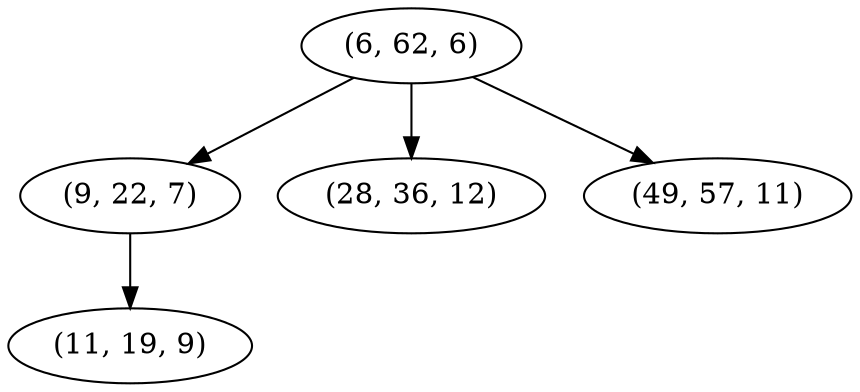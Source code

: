 digraph tree {
    "(6, 62, 6)";
    "(9, 22, 7)";
    "(11, 19, 9)";
    "(28, 36, 12)";
    "(49, 57, 11)";
    "(6, 62, 6)" -> "(9, 22, 7)";
    "(6, 62, 6)" -> "(28, 36, 12)";
    "(6, 62, 6)" -> "(49, 57, 11)";
    "(9, 22, 7)" -> "(11, 19, 9)";
}
